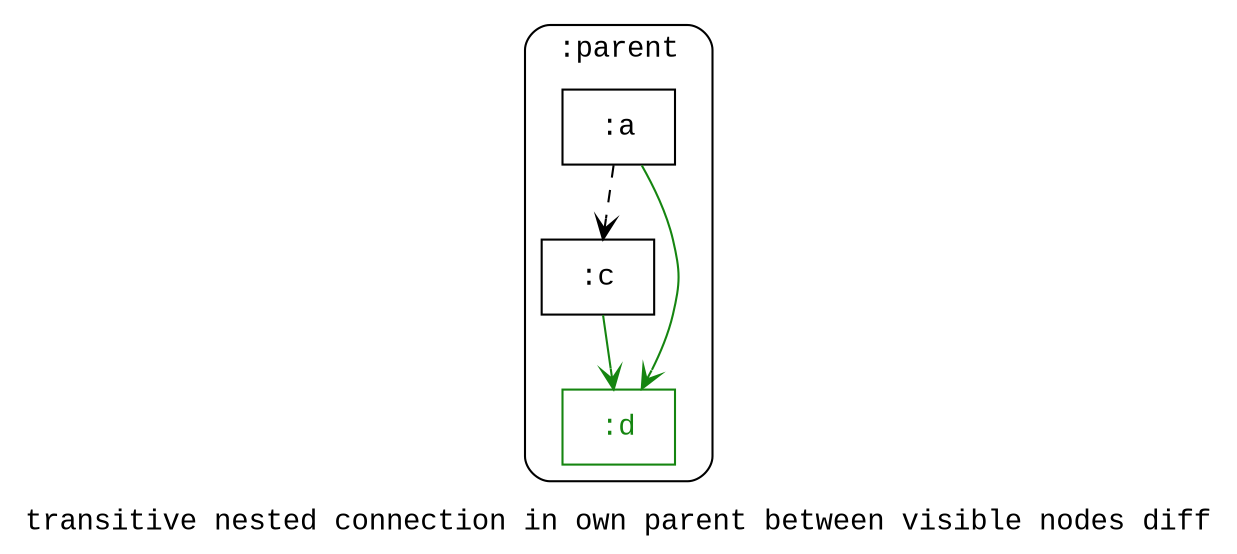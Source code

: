 digraph D {
    tooltip="transitive nested connection in own parent between visible nodes diff";
    label="transitive nested connection in own parent between visible nodes diff";
    bgcolor="#ffffff";
    fontcolor="#000000";
    fontname="Courier New";
    
    subgraph cluster_node1 { /* :parent */
        label=":parent";
        style="rounded";
        fontname="Courier New";
        color="#000000";
        fontcolor="#000000";
        tooltip=":parent";
        
        node2 [color="#000000",fontcolor="#000000",fontname="Courier New",shape="rectangle",tooltip=":parent:a",label=":a"]
        node3 [color="#000000",fontcolor="#000000",fontname="Courier New",shape="rectangle",tooltip=":parent:c",label=":c"]
        node4 [color="#158510",fontcolor="#158510",fontname="Courier New",shape="rectangle",tooltip=":parent:d",label=":d"]
    }
    
    node2 -> node3 [arrowhead="vee",color="#000000",style="dashed",tooltip=":parent:a\n   ->\n:parent:c",]
    node2 -> node4 [arrowhead="vee",color="#158510",tooltip=":parent:a\n   ->\n:parent:d",]
    node3 -> node4 [arrowhead="vee",color="#158510",tooltip=":parent:c\n   ->\n:parent:d",]
}
